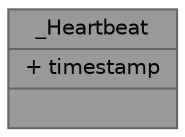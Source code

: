 digraph "_Heartbeat"
{
 // LATEX_PDF_SIZE
  bgcolor="transparent";
  edge [fontname=Helvetica,fontsize=10,labelfontname=Helvetica,labelfontsize=10];
  node [fontname=Helvetica,fontsize=10,shape=box,height=0.2,width=0.4];
  Node1 [shape=record,label="{_Heartbeat\n|+ timestamp\l|}",height=0.2,width=0.4,color="gray40", fillcolor="grey60", style="filled", fontcolor="black",tooltip=" "];
}
